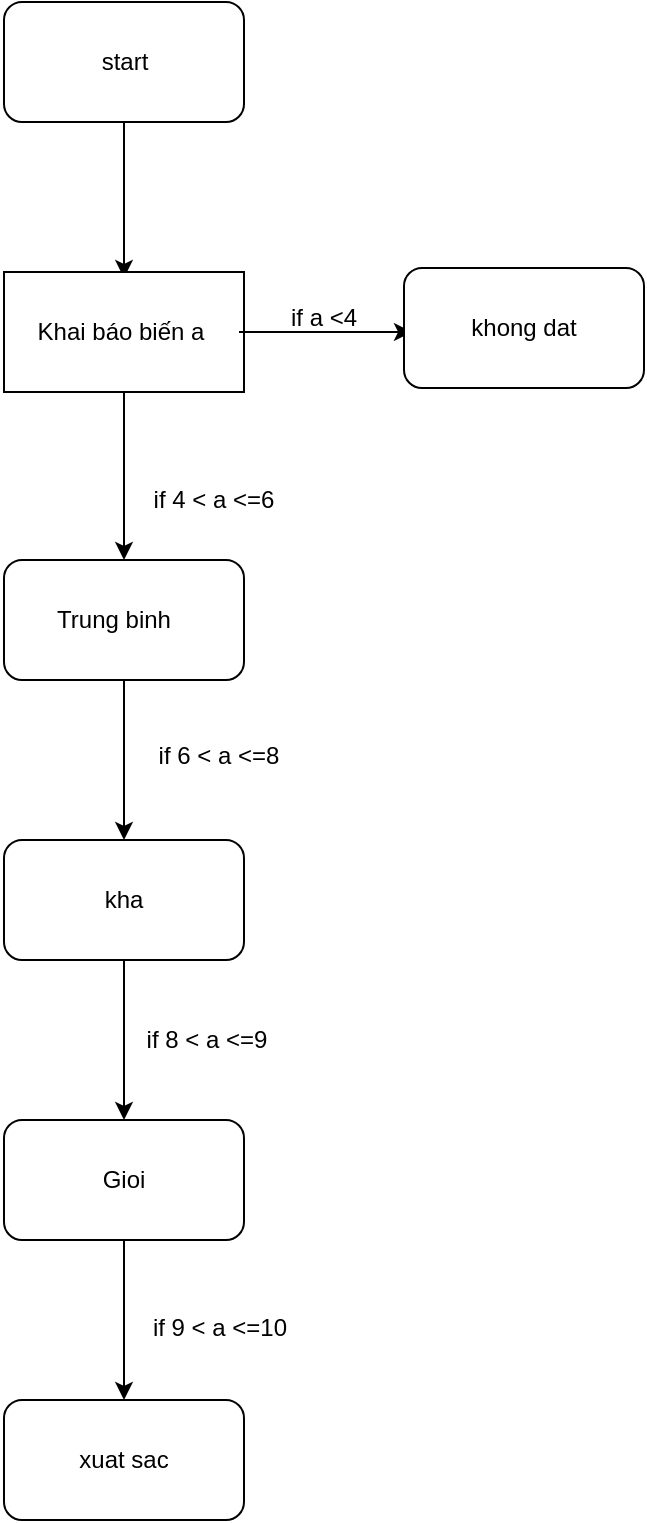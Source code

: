 <mxfile version="25.0.3">
  <diagram name="Trang-1" id="_li6FLXtPa4dHnsSss5G">
    <mxGraphModel grid="0" page="0" gridSize="10" guides="1" tooltips="1" connect="1" arrows="1" fold="1" pageScale="1" pageWidth="827" pageHeight="1169" math="0" shadow="0">
      <root>
        <mxCell id="0" />
        <mxCell id="1" parent="0" />
        <mxCell id="JjIkbG9La5BVf3LTWZLL-2" value="" style="rounded=1;whiteSpace=wrap;html=1;" vertex="1" parent="1">
          <mxGeometry x="298" y="181" width="120" height="60" as="geometry" />
        </mxCell>
        <mxCell id="JjIkbG9La5BVf3LTWZLL-3" value="start" style="text;html=1;align=center;verticalAlign=middle;whiteSpace=wrap;rounded=0;" vertex="1" parent="1">
          <mxGeometry x="300.5" y="185.5" width="115" height="51" as="geometry" />
        </mxCell>
        <mxCell id="JjIkbG9La5BVf3LTWZLL-4" value="" style="endArrow=classic;html=1;rounded=0;exitX=0.5;exitY=1;exitDx=0;exitDy=0;" edge="1" parent="1" source="JjIkbG9La5BVf3LTWZLL-2">
          <mxGeometry width="50" height="50" relative="1" as="geometry">
            <mxPoint x="333" y="320" as="sourcePoint" />
            <mxPoint x="358" y="319" as="targetPoint" />
          </mxGeometry>
        </mxCell>
        <mxCell id="JjIkbG9La5BVf3LTWZLL-10" value="" style="edgeStyle=orthogonalEdgeStyle;rounded=0;orthogonalLoop=1;jettySize=auto;html=1;" edge="1" parent="1" source="JjIkbG9La5BVf3LTWZLL-5" target="JjIkbG9La5BVf3LTWZLL-9">
          <mxGeometry relative="1" as="geometry" />
        </mxCell>
        <mxCell id="JjIkbG9La5BVf3LTWZLL-5" value="" style="rounded=0;whiteSpace=wrap;html=1;" vertex="1" parent="1">
          <mxGeometry x="298" y="316" width="120" height="60" as="geometry" />
        </mxCell>
        <mxCell id="JjIkbG9La5BVf3LTWZLL-6" value="Khai báo biến a" style="text;html=1;align=center;verticalAlign=middle;whiteSpace=wrap;rounded=0;" vertex="1" parent="1">
          <mxGeometry x="296.5" y="316" width="119" height="60" as="geometry" />
        </mxCell>
        <mxCell id="JjIkbG9La5BVf3LTWZLL-35" value="" style="edgeStyle=orthogonalEdgeStyle;rounded=0;orthogonalLoop=1;jettySize=auto;html=1;" edge="1" parent="1" source="JjIkbG9La5BVf3LTWZLL-9" target="JjIkbG9La5BVf3LTWZLL-34">
          <mxGeometry relative="1" as="geometry" />
        </mxCell>
        <mxCell id="JjIkbG9La5BVf3LTWZLL-9" value="" style="rounded=1;whiteSpace=wrap;html=1;" vertex="1" parent="1">
          <mxGeometry x="298" y="460" width="120" height="60" as="geometry" />
        </mxCell>
        <mxCell id="JjIkbG9La5BVf3LTWZLL-23" value="if 4 &amp;lt; a &amp;lt;=6" style="text;html=1;align=center;verticalAlign=middle;whiteSpace=wrap;rounded=0;" vertex="1" parent="1">
          <mxGeometry x="362" y="415" width="82" height="30" as="geometry" />
        </mxCell>
        <mxCell id="JjIkbG9La5BVf3LTWZLL-24" value="Trung binh" style="text;html=1;align=center;verticalAlign=middle;whiteSpace=wrap;rounded=0;" vertex="1" parent="1">
          <mxGeometry x="323" y="475" width="60" height="30" as="geometry" />
        </mxCell>
        <mxCell id="JjIkbG9La5BVf3LTWZLL-38" value="" style="edgeStyle=orthogonalEdgeStyle;rounded=0;orthogonalLoop=1;jettySize=auto;html=1;" edge="1" parent="1" source="JjIkbG9La5BVf3LTWZLL-34" target="JjIkbG9La5BVf3LTWZLL-37">
          <mxGeometry relative="1" as="geometry" />
        </mxCell>
        <mxCell id="JjIkbG9La5BVf3LTWZLL-34" value="kha" style="rounded=1;whiteSpace=wrap;html=1;" vertex="1" parent="1">
          <mxGeometry x="298" y="600" width="120" height="60" as="geometry" />
        </mxCell>
        <mxCell id="JjIkbG9La5BVf3LTWZLL-36" value="if 6 &amp;lt; a &amp;lt;=8" style="text;html=1;align=center;verticalAlign=middle;whiteSpace=wrap;rounded=0;" vertex="1" parent="1">
          <mxGeometry x="367" y="543" width="77" height="30" as="geometry" />
        </mxCell>
        <mxCell id="JjIkbG9La5BVf3LTWZLL-41" value="" style="edgeStyle=orthogonalEdgeStyle;rounded=0;orthogonalLoop=1;jettySize=auto;html=1;" edge="1" parent="1" source="JjIkbG9La5BVf3LTWZLL-37" target="JjIkbG9La5BVf3LTWZLL-40">
          <mxGeometry relative="1" as="geometry" />
        </mxCell>
        <mxCell id="JjIkbG9La5BVf3LTWZLL-37" value="Gioi" style="rounded=1;whiteSpace=wrap;html=1;" vertex="1" parent="1">
          <mxGeometry x="298" y="740" width="120" height="60" as="geometry" />
        </mxCell>
        <mxCell id="JjIkbG9La5BVf3LTWZLL-39" value="if 8 &amp;lt; a &amp;lt;=9" style="text;html=1;align=center;verticalAlign=middle;whiteSpace=wrap;rounded=0;" vertex="1" parent="1">
          <mxGeometry x="362" y="685" width="75" height="30" as="geometry" />
        </mxCell>
        <mxCell id="JjIkbG9La5BVf3LTWZLL-40" value="xuat sac" style="rounded=1;whiteSpace=wrap;html=1;" vertex="1" parent="1">
          <mxGeometry x="298" y="880" width="120" height="60" as="geometry" />
        </mxCell>
        <mxCell id="JjIkbG9La5BVf3LTWZLL-42" value="if 9 &amp;lt; a &amp;lt;=10" style="text;html=1;align=center;verticalAlign=middle;whiteSpace=wrap;rounded=0;" vertex="1" parent="1">
          <mxGeometry x="364" y="829" width="84" height="30" as="geometry" />
        </mxCell>
        <mxCell id="JjIkbG9La5BVf3LTWZLL-44" value="" style="endArrow=classic;html=1;rounded=0;exitX=1;exitY=0.5;exitDx=0;exitDy=0;" edge="1" parent="1" source="JjIkbG9La5BVf3LTWZLL-6">
          <mxGeometry width="50" height="50" relative="1" as="geometry">
            <mxPoint x="432" y="354" as="sourcePoint" />
            <mxPoint x="502" y="346" as="targetPoint" />
          </mxGeometry>
        </mxCell>
        <mxCell id="JjIkbG9La5BVf3LTWZLL-45" value="khong dat" style="rounded=1;whiteSpace=wrap;html=1;" vertex="1" parent="1">
          <mxGeometry x="498" y="314" width="120" height="60" as="geometry" />
        </mxCell>
        <mxCell id="JjIkbG9La5BVf3LTWZLL-46" value="if a &amp;lt;4" style="text;html=1;align=center;verticalAlign=middle;whiteSpace=wrap;rounded=0;" vertex="1" parent="1">
          <mxGeometry x="428" y="324" width="60" height="30" as="geometry" />
        </mxCell>
      </root>
    </mxGraphModel>
  </diagram>
</mxfile>
